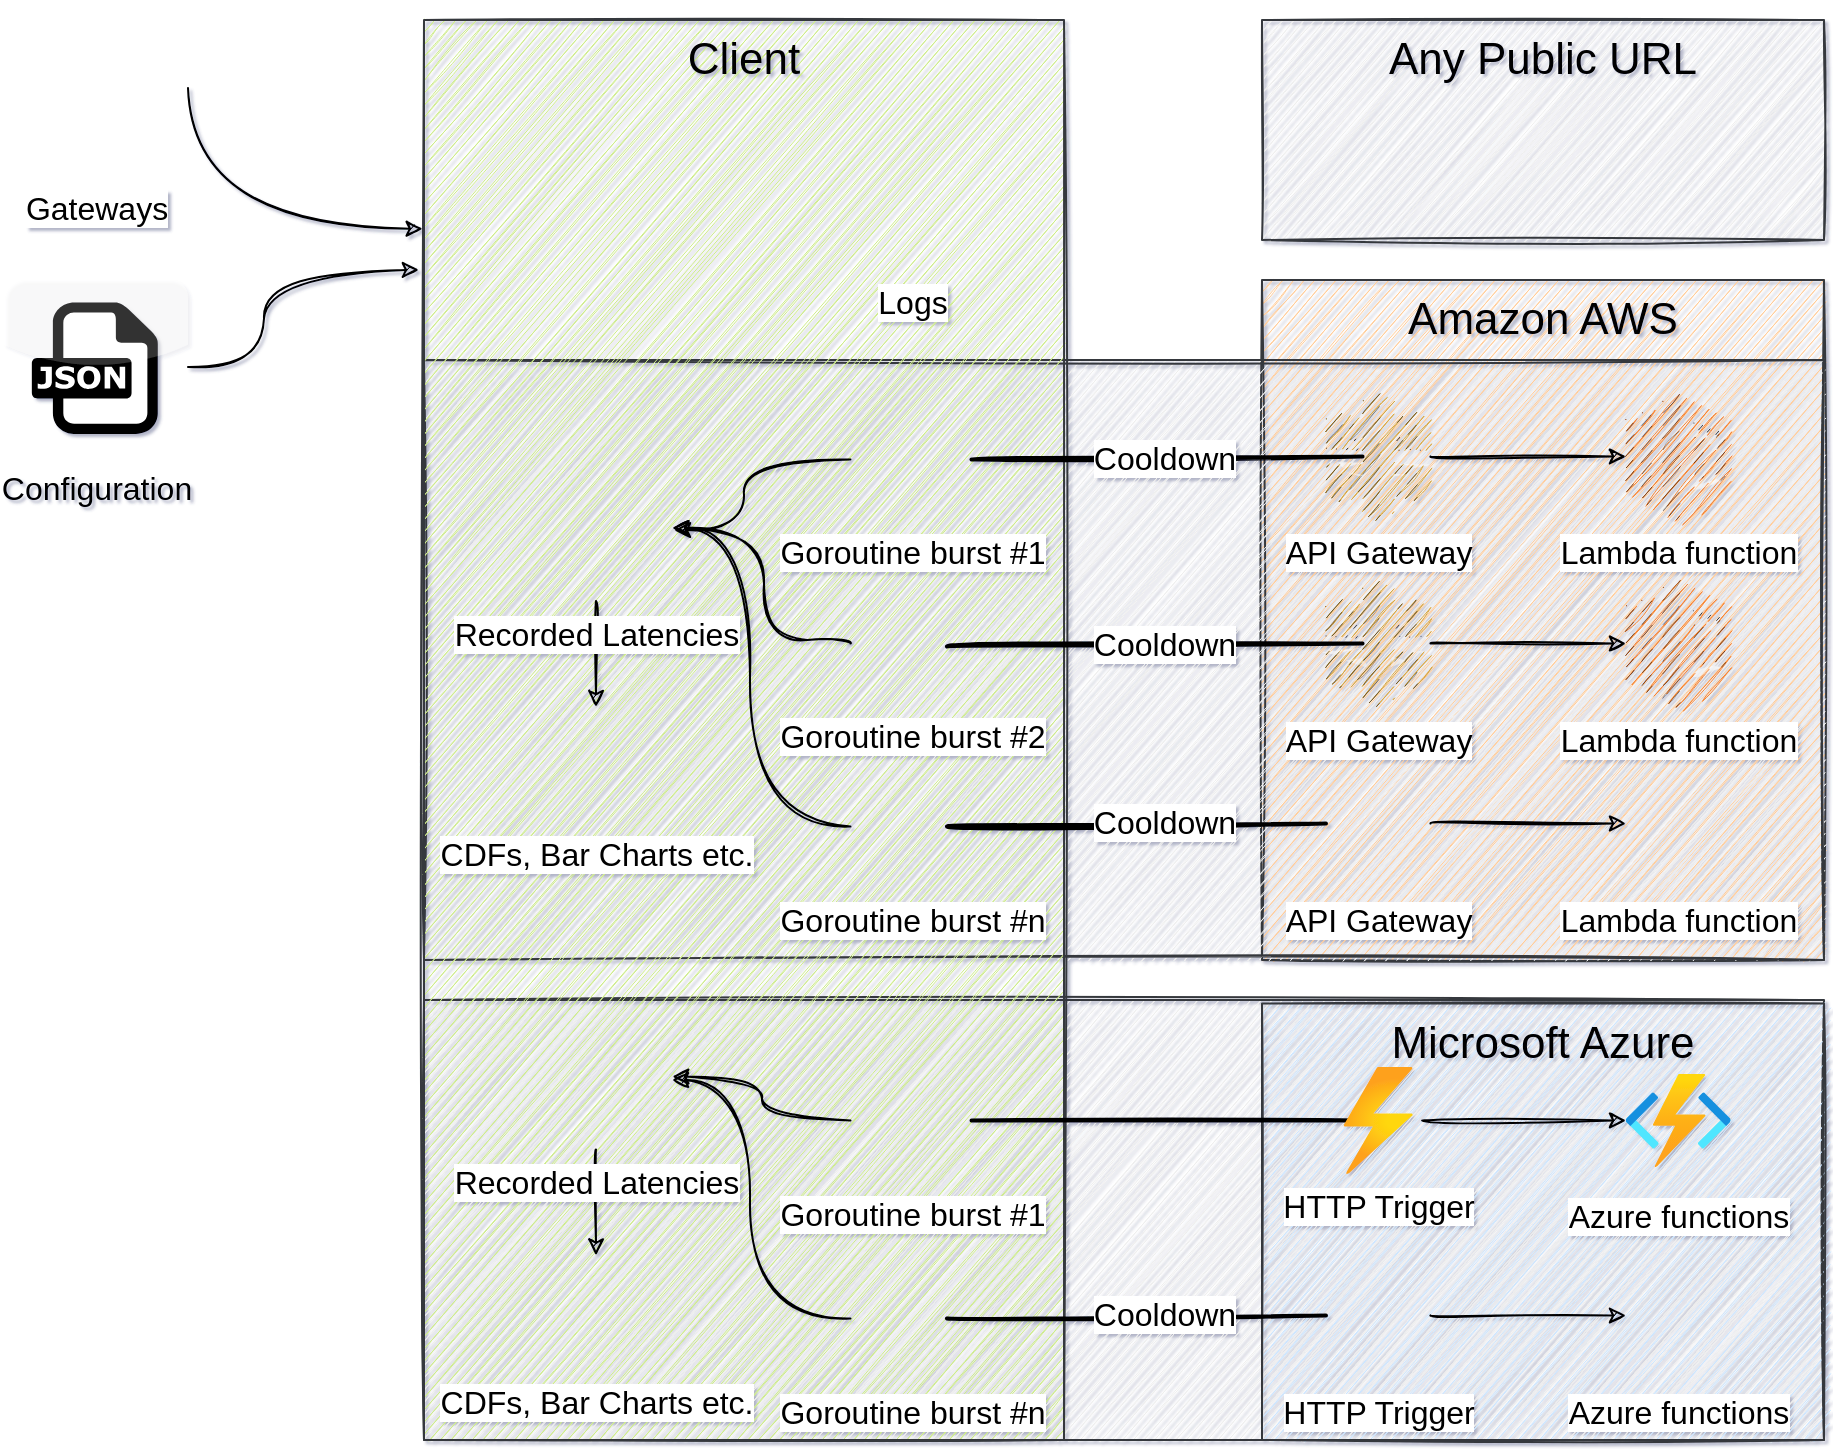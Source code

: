 <mxfile compressed="false" version="13.9.7" type="device">
  <diagram name="Page-1" id="e3a06f82-3646-2815-327d-82caf3d4e204">
    <mxGraphModel dx="1422" dy="738" grid="1" gridSize="10" guides="1" tooltips="1" connect="1" arrows="1" fold="1" page="1" pageScale="1.5" pageWidth="827" pageHeight="583" background="#ffffff" math="0" shadow="1">
      <root>
        <mxCell id="0" style=";html=1;" />
        <mxCell id="1" style=";html=1;" parent="0" />
        <mxCell id="vg4Q64sPSbRJCFcJ-0NS-27" value="" style="whiteSpace=wrap;html=1;fontSize=14;verticalAlign=top;sketch=1;align=left;strokeColor=#36393d;fillColor=#eeeeee;" vertex="1" parent="1">
          <mxGeometry x="270" y="600" width="700" height="220" as="geometry" />
        </mxCell>
        <mxCell id="6a7d8f32e03d9370-59" value="&lt;font style=&quot;font-size: 22px&quot;&gt;Amazon AWS&lt;/font&gt;" style="whiteSpace=wrap;html=1;fillColor=#ffcc99;fontSize=14;verticalAlign=top;sketch=1;strokeColor=#36393d;" parent="1" vertex="1">
          <mxGeometry x="689" y="240" width="281" height="340" as="geometry" />
        </mxCell>
        <mxCell id="vg4Q64sPSbRJCFcJ-0NS-3" value="" style="whiteSpace=wrap;html=1;fontSize=14;verticalAlign=top;sketch=1;align=left;strokeColor=#36393d;fillColor=#eeeeee;" vertex="1" parent="1">
          <mxGeometry x="270" y="280" width="700" height="300" as="geometry" />
        </mxCell>
        <mxCell id="vg4Q64sPSbRJCFcJ-0NS-47" value="&lt;font style=&quot;font-size: 22px&quot;&gt;Microsoft Azure&lt;/font&gt;" style="whiteSpace=wrap;html=1;fillColor=#cce5ff;fontSize=14;verticalAlign=top;sketch=1;strokeColor=#36393d;" vertex="1" parent="1">
          <mxGeometry x="689" y="601.75" width="281" height="218.25" as="geometry" />
        </mxCell>
        <mxCell id="6a7d8f32e03d9370-57" value="&lt;font style=&quot;font-size: 22px&quot; color=&quot;#050505&quot;&gt;Client&lt;/font&gt;" style="whiteSpace=wrap;html=1;fontSize=14;verticalAlign=top;sketch=1;strokeColor=#36393d;fillColor=#cdeb8b;" parent="1" vertex="1">
          <mxGeometry x="270" y="110" width="320" height="710" as="geometry" />
        </mxCell>
        <mxCell id="6a7d8f32e03d9370-32" style="edgeStyle=none;html=1;startSize=10;endSize=10;jettySize=auto;orthogonalLoop=1;fontSize=14;endArrow=none;endFill=0;strokeWidth=2;curved=1;sketch=1;exitX=1;exitY=0.5;exitDx=0;exitDy=0;entryX=0.35;entryY=0.5;entryDx=0;entryDy=0;entryPerimeter=0;" parent="1" edge="1" target="cS2_gpzCforKgWBa57rc-7" source="cS2_gpzCforKgWBa57rc-6">
          <mxGeometry relative="1" as="geometry">
            <mxPoint x="542" y="346.254" as="sourcePoint" />
            <mxPoint x="728" y="343.137" as="targetPoint" />
          </mxGeometry>
        </mxCell>
        <mxCell id="vg4Q64sPSbRJCFcJ-0NS-58" value="&lt;div style=&quot;font-size: 16px&quot;&gt;&lt;font style=&quot;font-size: 16px&quot;&gt;Cooldown&lt;br&gt;&lt;/font&gt;&lt;/div&gt;" style="edgeLabel;html=1;align=center;verticalAlign=middle;resizable=0;points=[];" vertex="1" connectable="0" parent="6a7d8f32e03d9370-32">
          <mxGeometry x="0.107" y="-5" relative="1" as="geometry">
            <mxPoint x="-11.79" y="-5.67" as="offset" />
          </mxGeometry>
        </mxCell>
        <mxCell id="cS2_gpzCforKgWBa57rc-10" value="" style="edgeStyle=orthogonalEdgeStyle;orthogonalLoop=1;jettySize=auto;html=1;curved=1;sketch=1;" parent="1" edge="1">
          <mxGeometry relative="1" as="geometry">
            <mxPoint x="759" y="530.5" as="sourcePoint" />
          </mxGeometry>
        </mxCell>
        <mxCell id="cS2_gpzCforKgWBa57rc-15" style="edgeStyle=orthogonalEdgeStyle;orthogonalLoop=1;jettySize=auto;html=1;curved=1;sketch=1;exitX=0;exitY=0.5;exitDx=0;exitDy=0;" parent="1" source="cS2_gpzCforKgWBa57rc-6" edge="1">
          <mxGeometry relative="1" as="geometry">
            <Array as="points">
              <mxPoint x="430" y="330" />
              <mxPoint x="430" y="365" />
            </Array>
            <mxPoint x="395" y="365" as="targetPoint" />
          </mxGeometry>
        </mxCell>
        <mxCell id="cS2_gpzCforKgWBa57rc-6" value="&lt;div style=&quot;font-size: 16px&quot;&gt;&lt;font style=&quot;font-size: 16px&quot;&gt;Goroutine burst #1&lt;br&gt;&lt;/font&gt;&lt;/div&gt;" style="shape=image;html=1;verticalAlign=top;verticalLabelPosition=bottom;labelBackgroundColor=#ffffff;imageAspect=0;aspect=fixed;image=https://cdn0.iconfinder.com/data/icons/web-development-79/32/development_setting_gear_cogwheel-71-128.png;sketch=1;" parent="1" vertex="1">
          <mxGeometry x="483.25" y="299.5" width="60.5" height="60.5" as="geometry" />
        </mxCell>
        <mxCell id="cS2_gpzCforKgWBa57rc-23" value="" style="edgeStyle=orthogonalEdgeStyle;orthogonalLoop=1;jettySize=auto;html=1;curved=1;sketch=1;" parent="1" source="cS2_gpzCforKgWBa57rc-7" target="cS2_gpzCforKgWBa57rc-22" edge="1">
          <mxGeometry relative="1" as="geometry" />
        </mxCell>
        <mxCell id="cS2_gpzCforKgWBa57rc-29" value="" style="edgeStyle=orthogonalEdgeStyle;orthogonalLoop=1;jettySize=auto;html=1;curved=1;sketch=1;" parent="1" target="cS2_gpzCforKgWBa57rc-24" edge="1">
          <mxGeometry relative="1" as="geometry">
            <mxPoint x="797.5" y="354.5" as="sourcePoint" />
          </mxGeometry>
        </mxCell>
        <mxCell id="vg4Q64sPSbRJCFcJ-0NS-22" value="" style="edgeStyle=orthogonalEdgeStyle;curved=1;sketch=1;orthogonalLoop=1;jettySize=auto;html=1;" edge="1" parent="1" target="vg4Q64sPSbRJCFcJ-0NS-21">
          <mxGeometry relative="1" as="geometry">
            <mxPoint x="797.5" y="521" as="sourcePoint" />
          </mxGeometry>
        </mxCell>
        <mxCell id="E6hC4jQGeJp1f0W_XPi9-2" value="" style="edgeStyle=orthogonalEdgeStyle;orthogonalLoop=1;jettySize=auto;html=1;curved=1;sketch=1;exitX=0.5;exitY=1;exitDx=0;exitDy=0;" parent="1" source="6a7d8f32e03d9370-24" target="E6hC4jQGeJp1f0W_XPi9-1" edge="1">
          <mxGeometry relative="1" as="geometry" />
        </mxCell>
        <mxCell id="6a7d8f32e03d9370-24" value="&lt;font style=&quot;font-size: 16px&quot;&gt;Recorded Latencies&lt;/font&gt;" style="shape=image;html=1;verticalAlign=top;verticalLabelPosition=bottom;labelBackgroundColor=#ffffff;imageAspect=0;aspect=fixed;image=https://cdn3.iconfinder.com/data/icons/lexter-flat-colorfull-file-formats/56/csv-128.png;fontFamily=Helvetica;fontSize=14;fontColor=#000000;align=center;strokeColor=#000000;fillColor=#66B2FF;gradientColor=#0066CC;sketch=1;" parent="1" vertex="1">
          <mxGeometry x="317.85" y="327.5" width="76.31" height="73" as="geometry" />
        </mxCell>
        <mxCell id="E6hC4jQGeJp1f0W_XPi9-1" value="&lt;font style=&quot;font-size: 16px&quot;&gt;CDFs, Bar Charts etc.&lt;br&gt;&lt;/font&gt;" style="shape=image;html=1;verticalAlign=top;verticalLabelPosition=bottom;labelBackgroundColor=#ffffff;imageAspect=0;aspect=fixed;image=https://cdn3.iconfinder.com/data/icons/finance-152/64/44-128.png;fontFamily=Helvetica;fontSize=14;fontColor=#000000;align=center;fillColor=#66B2FF;gradientColor=#0066CC;sketch=1;" parent="1" vertex="1">
          <mxGeometry x="326.21" y="453.5" width="59.58" height="57" as="geometry" />
        </mxCell>
        <mxCell id="E6hC4jQGeJp1f0W_XPi9-7" value="&lt;font style=&quot;font-size: 16px&quot;&gt;Logs&lt;/font&gt;" style="shape=image;html=1;verticalAlign=top;verticalLabelPosition=bottom;labelBackgroundColor=#ffffff;imageAspect=0;aspect=fixed;image=https://cdn4.iconfinder.com/data/icons/music-ui-solid-24px/24/folder_file_project_archive-2-128.png;fontFamily=Helvetica;fontSize=12;fontColor=#000000;align=center;strokeColor=#000000;fillColor=#ffffff;sketch=1;" parent="1" vertex="1">
          <mxGeometry x="471" y="150" width="85" height="85" as="geometry" />
        </mxCell>
        <mxCell id="E6hC4jQGeJp1f0W_XPi9-15" value="" style="edgeStyle=orthogonalEdgeStyle;orthogonalLoop=1;jettySize=auto;html=1;curved=1;sketch=1;entryX=-0.002;entryY=0.147;entryDx=0;entryDy=0;entryPerimeter=0;exitX=1;exitY=0.5;exitDx=0;exitDy=0;" parent="1" source="E6hC4jQGeJp1f0W_XPi9-12" target="6a7d8f32e03d9370-57" edge="1">
          <mxGeometry relative="1" as="geometry">
            <Array as="points">
              <mxPoint x="152" y="214" />
            </Array>
          </mxGeometry>
        </mxCell>
        <mxCell id="E6hC4jQGeJp1f0W_XPi9-12" value="&lt;font style=&quot;font-size: 16px&quot;&gt;Gateways&lt;/font&gt;" style="shape=image;html=1;verticalAlign=top;verticalLabelPosition=bottom;labelBackgroundColor=#ffffff;imageAspect=0;aspect=fixed;image=https://cdn3.iconfinder.com/data/icons/lexter-flat-colorfull-file-formats/56/csv-128.png;fontFamily=Helvetica;fontSize=14;fontColor=#000000;align=center;strokeColor=#000000;fillColor=#66B2FF;gradientColor=#0066CC;sketch=1;" parent="1" vertex="1">
          <mxGeometry x="60" y="100" width="92" height="88" as="geometry" />
        </mxCell>
        <mxCell id="E6hC4jQGeJp1f0W_XPi9-14" value="" style="edgeStyle=orthogonalEdgeStyle;orthogonalLoop=1;jettySize=auto;html=1;curved=1;sketch=1;entryX=-0.008;entryY=0.176;entryDx=0;entryDy=0;entryPerimeter=0;" parent="1" source="E6hC4jQGeJp1f0W_XPi9-13" target="6a7d8f32e03d9370-57" edge="1">
          <mxGeometry relative="1" as="geometry">
            <Array as="points">
              <mxPoint x="190" y="284" />
              <mxPoint x="190" y="235" />
            </Array>
            <mxPoint x="190" y="280" as="sourcePoint" />
            <mxPoint x="210" y="190" as="targetPoint" />
          </mxGeometry>
        </mxCell>
        <mxCell id="E6hC4jQGeJp1f0W_XPi9-13" value="&lt;font style=&quot;font-size: 16px&quot;&gt;Configuration&lt;/font&gt;" style="dashed=0;outlineConnect=0;html=1;align=center;labelPosition=center;verticalLabelPosition=bottom;verticalAlign=top;shape=mxgraph.webicons.json;gradientColor=#ffffff;fontFamily=Helvetica;fontSize=14;fontColor=#000000;strokeColor=#000000;sketch=0;fillStyle=auto;fillColor=none;" parent="1" vertex="1">
          <mxGeometry x="60" y="239.5" width="92" height="88" as="geometry" />
        </mxCell>
        <mxCell id="cS2_gpzCforKgWBa57rc-22" value="&lt;font style=&quot;font-size: 16px&quot;&gt;Lambda function&lt;/font&gt;" style="outlineConnect=0;dashed=0;verticalLabelPosition=bottom;verticalAlign=top;align=center;html=1;shape=mxgraph.aws3.lambda;fillColor=#F58534;gradientColor=none;labelBackgroundColor=#ffffff;sketch=1;" parent="1" vertex="1">
          <mxGeometry x="871" y="296.5" width="52.23" height="63.5" as="geometry" />
        </mxCell>
        <mxCell id="cS2_gpzCforKgWBa57rc-7" value="&lt;font style=&quot;font-size: 16px&quot;&gt;API Gateway&lt;br&gt;&lt;/font&gt;" style="outlineConnect=0;dashed=0;verticalLabelPosition=bottom;verticalAlign=top;align=center;html=1;shape=mxgraph.aws3.api_gateway;fillColor=#D9A741;gradientColor=none;labelBackgroundColor=#ffffff;sketch=1;" parent="1" vertex="1">
          <mxGeometry x="721" y="296.5" width="52.23" height="63.5" as="geometry" />
        </mxCell>
        <mxCell id="vg4Q64sPSbRJCFcJ-0NS-4" value="&lt;div style=&quot;font-size: 16px&quot;&gt;&lt;font style=&quot;font-size: 16px&quot;&gt;Goroutine burst #2&lt;br&gt;&lt;/font&gt;&lt;/div&gt;" style="shape=image;html=1;verticalAlign=top;verticalLabelPosition=bottom;labelBackgroundColor=#ffffff;imageAspect=0;aspect=fixed;image=https://cdn0.iconfinder.com/data/icons/web-development-79/32/development_setting_gear_cogwheel-71-128.png;sketch=1;" vertex="1" parent="1">
          <mxGeometry x="483.25" y="391.5" width="60.5" height="60.5" as="geometry" />
        </mxCell>
        <mxCell id="vg4Q64sPSbRJCFcJ-0NS-7" style="edgeStyle=orthogonalEdgeStyle;orthogonalLoop=1;jettySize=auto;html=1;curved=1;sketch=1;exitX=0;exitY=0.5;exitDx=0;exitDy=0;entryX=1;entryY=0.5;entryDx=0;entryDy=0;" edge="1" parent="1" source="vg4Q64sPSbRJCFcJ-0NS-4" target="6a7d8f32e03d9370-24">
          <mxGeometry relative="1" as="geometry">
            <Array as="points">
              <mxPoint x="483" y="420" />
              <mxPoint x="440" y="420" />
              <mxPoint x="440" y="364" />
            </Array>
            <mxPoint x="481" y="339.75" as="sourcePoint" />
            <mxPoint x="375.5" y="436.5" as="targetPoint" />
          </mxGeometry>
        </mxCell>
        <mxCell id="vg4Q64sPSbRJCFcJ-0NS-13" style="edgeStyle=none;html=1;startSize=10;endSize=10;jettySize=auto;orthogonalLoop=1;fontSize=14;endArrow=none;endFill=0;strokeWidth=2;curved=1;sketch=1;exitX=1;exitY=0.5;exitDx=0;exitDy=0;entryX=0.35;entryY=0.5;entryDx=0;entryDy=0;entryPerimeter=0;" edge="1" parent="1" target="vg4Q64sPSbRJCFcJ-0NS-16">
          <mxGeometry relative="1" as="geometry">
            <mxPoint x="531.5" y="423.25" as="sourcePoint" />
            <mxPoint x="728" y="436.637" as="targetPoint" />
          </mxGeometry>
        </mxCell>
        <mxCell id="vg4Q64sPSbRJCFcJ-0NS-14" value="" style="edgeStyle=orthogonalEdgeStyle;orthogonalLoop=1;jettySize=auto;html=1;curved=1;sketch=1;" edge="1" parent="1" source="vg4Q64sPSbRJCFcJ-0NS-16" target="vg4Q64sPSbRJCFcJ-0NS-15">
          <mxGeometry relative="1" as="geometry" />
        </mxCell>
        <mxCell id="vg4Q64sPSbRJCFcJ-0NS-15" value="&lt;font style=&quot;font-size: 16px&quot;&gt;Lambda function&lt;/font&gt;" style="outlineConnect=0;dashed=0;verticalLabelPosition=bottom;verticalAlign=top;align=center;html=1;shape=mxgraph.aws3.lambda;fillColor=#F58534;gradientColor=none;labelBackgroundColor=#ffffff;sketch=1;" vertex="1" parent="1">
          <mxGeometry x="871" y="390" width="52.23" height="63.5" as="geometry" />
        </mxCell>
        <mxCell id="vg4Q64sPSbRJCFcJ-0NS-16" value="&lt;font style=&quot;font-size: 16px&quot;&gt;API Gateway&lt;br&gt;&lt;/font&gt;" style="outlineConnect=0;dashed=0;verticalLabelPosition=bottom;verticalAlign=top;align=center;html=1;shape=mxgraph.aws3.api_gateway;fillColor=#D9A741;gradientColor=none;labelBackgroundColor=#ffffff;sketch=1;" vertex="1" parent="1">
          <mxGeometry x="721" y="390" width="52.23" height="63.5" as="geometry" />
        </mxCell>
        <mxCell id="vg4Q64sPSbRJCFcJ-0NS-57" value="" style="edgeStyle=orthogonalEdgeStyle;curved=1;sketch=1;orthogonalLoop=1;jettySize=auto;html=1;entryX=1;entryY=0.5;entryDx=0;entryDy=0;" edge="1" parent="1" source="vg4Q64sPSbRJCFcJ-0NS-28" target="6a7d8f32e03d9370-24">
          <mxGeometry relative="1" as="geometry">
            <Array as="points">
              <mxPoint x="433" y="513" />
              <mxPoint x="433" y="364" />
            </Array>
          </mxGeometry>
        </mxCell>
        <mxCell id="vg4Q64sPSbRJCFcJ-0NS-28" value="&lt;div style=&quot;font-size: 16px&quot;&gt;&lt;font style=&quot;font-size: 16px&quot;&gt;Goroutine burst #n&lt;/font&gt;&lt;/div&gt;" style="shape=image;html=1;verticalAlign=top;verticalLabelPosition=bottom;labelBackgroundColor=#ffffff;imageAspect=0;aspect=fixed;image=https://cdn2.iconfinder.com/data/icons/arrows-and-universal-actions-icon-set/256/more-128.png;fontFamily=Helvetica;fontSize=12;fontColor=#000000;align=center;strokeColor=#000000;fillColor=#ffffff;sketch=1;" vertex="1" parent="1">
          <mxGeometry x="483.25" y="483" width="60.5" height="60.5" as="geometry" />
        </mxCell>
        <mxCell id="vg4Q64sPSbRJCFcJ-0NS-29" style="edgeStyle=none;html=1;startSize=10;endSize=10;jettySize=auto;orthogonalLoop=1;fontSize=14;endArrow=none;endFill=0;strokeWidth=2;curved=1;sketch=1;exitX=1;exitY=0.5;exitDx=0;exitDy=0;entryX=0;entryY=0.5;entryDx=0;entryDy=0;" edge="1" parent="1" target="vg4Q64sPSbRJCFcJ-0NS-32">
          <mxGeometry relative="1" as="geometry">
            <mxPoint x="531.5" y="513.25" as="sourcePoint" />
            <mxPoint x="728" y="526.637" as="targetPoint" />
          </mxGeometry>
        </mxCell>
        <mxCell id="vg4Q64sPSbRJCFcJ-0NS-30" value="" style="edgeStyle=orthogonalEdgeStyle;orthogonalLoop=1;jettySize=auto;html=1;curved=1;sketch=1;" edge="1" parent="1" source="vg4Q64sPSbRJCFcJ-0NS-32" target="vg4Q64sPSbRJCFcJ-0NS-31">
          <mxGeometry relative="1" as="geometry" />
        </mxCell>
        <mxCell id="vg4Q64sPSbRJCFcJ-0NS-31" value="&lt;font style=&quot;font-size: 16px&quot;&gt;Lambda function&lt;/font&gt;" style="shape=image;html=1;verticalAlign=top;verticalLabelPosition=bottom;labelBackgroundColor=#ffffff;imageAspect=0;aspect=fixed;image=https://cdn2.iconfinder.com/data/icons/arrows-and-universal-actions-icon-set/256/more-128.png;dashed=0;fontFamily=Helvetica;fontSize=12;fontColor=#000000;align=center;strokeColor=#000000;fillColor=#F58534;sketch=1;" vertex="1" parent="1">
          <mxGeometry x="871" y="480" width="52.23" height="63.5" as="geometry" />
        </mxCell>
        <mxCell id="vg4Q64sPSbRJCFcJ-0NS-32" value="&lt;font style=&quot;font-size: 16px&quot;&gt;API Gateway&lt;br&gt;&lt;/font&gt;" style="shape=image;html=1;verticalAlign=top;verticalLabelPosition=bottom;labelBackgroundColor=#ffffff;imageAspect=0;aspect=fixed;image=https://cdn2.iconfinder.com/data/icons/arrows-and-universal-actions-icon-set/256/more-128.png;dashed=0;fontFamily=Helvetica;fontSize=12;fontColor=#000000;align=center;strokeColor=#000000;fillColor=#D9A741;sketch=1;" vertex="1" parent="1">
          <mxGeometry x="721" y="480" width="52.23" height="63.5" as="geometry" />
        </mxCell>
        <mxCell id="vg4Q64sPSbRJCFcJ-0NS-49" value="&lt;div style=&quot;font-size: 16px&quot;&gt;&lt;font style=&quot;font-size: 16px&quot;&gt;Goroutine burst #1&lt;br&gt;&lt;/font&gt;&lt;/div&gt;" style="shape=image;html=1;verticalAlign=top;verticalLabelPosition=bottom;labelBackgroundColor=#ffffff;imageAspect=0;aspect=fixed;image=https://cdn0.iconfinder.com/data/icons/web-development-79/32/development_setting_gear_cogwheel-71-128.png;sketch=1;" vertex="1" parent="1">
          <mxGeometry x="483.25" y="630" width="60.5" height="60.5" as="geometry" />
        </mxCell>
        <mxCell id="vg4Q64sPSbRJCFcJ-0NS-50" style="edgeStyle=orthogonalEdgeStyle;orthogonalLoop=1;jettySize=auto;html=1;curved=1;sketch=1;exitX=0;exitY=0.5;exitDx=0;exitDy=0;entryX=1;entryY=0.5;entryDx=0;entryDy=0;" edge="1" parent="1" source="vg4Q64sPSbRJCFcJ-0NS-49" target="vg4Q64sPSbRJCFcJ-0NS-65">
          <mxGeometry relative="1" as="geometry">
            <Array as="points">
              <mxPoint x="439" y="660" />
              <mxPoint x="439" y="638" />
            </Array>
            <mxPoint x="481" y="625" as="sourcePoint" />
            <mxPoint x="394.16" y="660.25" as="targetPoint" />
          </mxGeometry>
        </mxCell>
        <mxCell id="vg4Q64sPSbRJCFcJ-0NS-51" style="edgeStyle=none;html=1;startSize=10;endSize=10;jettySize=auto;orthogonalLoop=1;fontSize=14;endArrow=none;endFill=0;strokeWidth=2;curved=1;sketch=1;exitX=1;exitY=0.5;exitDx=0;exitDy=0;entryX=0.35;entryY=0.5;entryDx=0;entryDy=0;entryPerimeter=0;" edge="1" parent="1" target="vg4Q64sPSbRJCFcJ-0NS-54" source="vg4Q64sPSbRJCFcJ-0NS-49">
          <mxGeometry relative="1" as="geometry">
            <mxPoint x="531.5" y="708.5" as="sourcePoint" />
            <mxPoint x="728" y="721.887" as="targetPoint" />
            <Array as="points">
              <mxPoint x="630" y="660" />
            </Array>
          </mxGeometry>
        </mxCell>
        <mxCell id="vg4Q64sPSbRJCFcJ-0NS-52" value="" style="edgeStyle=orthogonalEdgeStyle;orthogonalLoop=1;jettySize=auto;html=1;curved=1;sketch=1;" edge="1" parent="1" source="vg4Q64sPSbRJCFcJ-0NS-54" target="vg4Q64sPSbRJCFcJ-0NS-53">
          <mxGeometry relative="1" as="geometry" />
        </mxCell>
        <mxCell id="vg4Q64sPSbRJCFcJ-0NS-53" value="&lt;font style=&quot;font-size: 16px&quot;&gt;Azure functions&lt;/font&gt;" style="aspect=fixed;html=1;points=[];align=center;image;fontSize=12;image=img/lib/azure2/compute/Function_Apps.svg;dashed=0;fontFamily=Helvetica;fontColor=#000000;strokeColor=#000000;fillColor=#F58534;sketch=1;" vertex="1" parent="1">
          <mxGeometry x="871" y="628.5" width="52.23" height="63.5" as="geometry" />
        </mxCell>
        <mxCell id="vg4Q64sPSbRJCFcJ-0NS-54" value="&lt;font style=&quot;font-size: 16px&quot;&gt;HTTP Trigger&lt;br&gt;&lt;/font&gt;" style="aspect=fixed;html=1;points=[];align=center;image;fontSize=12;image=img/lib/azure2/general/Power.svg;dashed=0;fontFamily=Helvetica;fontColor=#000000;strokeColor=#000000;fillColor=#D9A741;sketch=1;" vertex="1" parent="1">
          <mxGeometry x="725.11" y="633.5" width="44" height="53.5" as="geometry" />
        </mxCell>
        <mxCell id="vg4Q64sPSbRJCFcJ-0NS-59" value="&lt;div style=&quot;font-size: 16px&quot;&gt;&lt;font style=&quot;font-size: 16px&quot;&gt;Cooldown&lt;br&gt;&lt;/font&gt;&lt;/div&gt;" style="edgeLabel;html=1;align=center;verticalAlign=middle;resizable=0;points=[];" vertex="1" connectable="0" parent="1">
          <mxGeometry x="639.995" y="421.751" as="geometry" />
        </mxCell>
        <mxCell id="vg4Q64sPSbRJCFcJ-0NS-60" value="&lt;div style=&quot;font-size: 16px&quot;&gt;&lt;font style=&quot;font-size: 16px&quot;&gt;Cooldown&lt;br&gt;&lt;/font&gt;&lt;/div&gt;" style="edgeLabel;html=1;align=center;verticalAlign=middle;resizable=0;points=[];" vertex="1" connectable="0" parent="1">
          <mxGeometry x="639.995" y="510.501" as="geometry" />
        </mxCell>
        <mxCell id="vg4Q64sPSbRJCFcJ-0NS-61" value="&lt;font style=&quot;font-size: 22px&quot;&gt;Any Public URL&lt;br&gt;&lt;/font&gt;" style="whiteSpace=wrap;html=1;fillColor=#eeeeee;fontSize=14;verticalAlign=top;sketch=1;strokeColor=#36393d;" vertex="1" parent="1">
          <mxGeometry x="689" y="110" width="281" height="110" as="geometry" />
        </mxCell>
        <mxCell id="vg4Q64sPSbRJCFcJ-0NS-64" value="" style="edgeStyle=orthogonalEdgeStyle;orthogonalLoop=1;jettySize=auto;html=1;curved=1;sketch=1;exitX=0.5;exitY=1;exitDx=0;exitDy=0;" edge="1" parent="1" source="vg4Q64sPSbRJCFcJ-0NS-65" target="vg4Q64sPSbRJCFcJ-0NS-66">
          <mxGeometry relative="1" as="geometry" />
        </mxCell>
        <mxCell id="vg4Q64sPSbRJCFcJ-0NS-65" value="&lt;font style=&quot;font-size: 16px&quot;&gt;Recorded Latencies&lt;/font&gt;" style="shape=image;html=1;verticalAlign=top;verticalLabelPosition=bottom;labelBackgroundColor=#ffffff;imageAspect=0;aspect=fixed;image=https://cdn3.iconfinder.com/data/icons/lexter-flat-colorfull-file-formats/56/csv-128.png;fontFamily=Helvetica;fontSize=14;fontColor=#000000;align=center;strokeColor=#000000;fillColor=#66B2FF;gradientColor=#0066CC;sketch=1;" vertex="1" parent="1">
          <mxGeometry x="317.85" y="601.75" width="76.31" height="73" as="geometry" />
        </mxCell>
        <mxCell id="vg4Q64sPSbRJCFcJ-0NS-66" value="&lt;font style=&quot;font-size: 16px&quot;&gt;CDFs, Bar Charts etc.&lt;br&gt;&lt;/font&gt;" style="shape=image;html=1;verticalAlign=top;verticalLabelPosition=bottom;labelBackgroundColor=#ffffff;imageAspect=0;aspect=fixed;image=https://cdn3.iconfinder.com/data/icons/finance-152/64/44-128.png;fontFamily=Helvetica;fontSize=14;fontColor=#000000;align=center;fillColor=#66B2FF;gradientColor=#0066CC;sketch=1;" vertex="1" parent="1">
          <mxGeometry x="326.21" y="727.75" width="59.58" height="57" as="geometry" />
        </mxCell>
        <mxCell id="vg4Q64sPSbRJCFcJ-0NS-69" value="" style="edgeStyle=orthogonalEdgeStyle;curved=1;sketch=1;orthogonalLoop=1;jettySize=auto;html=1;" edge="1" parent="1" source="vg4Q64sPSbRJCFcJ-0NS-70">
          <mxGeometry relative="1" as="geometry">
            <mxPoint x="394" y="640" as="targetPoint" />
            <Array as="points">
              <mxPoint x="433" y="759" />
              <mxPoint x="433" y="640" />
              <mxPoint x="394" y="640" />
            </Array>
          </mxGeometry>
        </mxCell>
        <mxCell id="vg4Q64sPSbRJCFcJ-0NS-70" value="&lt;div style=&quot;font-size: 16px&quot;&gt;&lt;font style=&quot;font-size: 16px&quot;&gt;Goroutine burst #n&lt;/font&gt;&lt;/div&gt;" style="shape=image;html=1;verticalAlign=top;verticalLabelPosition=bottom;labelBackgroundColor=#ffffff;imageAspect=0;aspect=fixed;image=https://cdn2.iconfinder.com/data/icons/arrows-and-universal-actions-icon-set/256/more-128.png;fontFamily=Helvetica;fontSize=12;fontColor=#000000;align=center;strokeColor=#000000;fillColor=#ffffff;sketch=1;" vertex="1" parent="1">
          <mxGeometry x="483.25" y="729" width="60.5" height="60.5" as="geometry" />
        </mxCell>
        <mxCell id="vg4Q64sPSbRJCFcJ-0NS-71" style="edgeStyle=none;html=1;startSize=10;endSize=10;jettySize=auto;orthogonalLoop=1;fontSize=14;endArrow=none;endFill=0;strokeWidth=2;curved=1;sketch=1;exitX=1;exitY=0.5;exitDx=0;exitDy=0;entryX=0;entryY=0.5;entryDx=0;entryDy=0;" edge="1" parent="1" target="vg4Q64sPSbRJCFcJ-0NS-74">
          <mxGeometry relative="1" as="geometry">
            <mxPoint x="531.5" y="759.25" as="sourcePoint" />
            <mxPoint x="728" y="772.637" as="targetPoint" />
          </mxGeometry>
        </mxCell>
        <mxCell id="vg4Q64sPSbRJCFcJ-0NS-72" value="" style="edgeStyle=orthogonalEdgeStyle;orthogonalLoop=1;jettySize=auto;html=1;curved=1;sketch=1;" edge="1" parent="1" source="vg4Q64sPSbRJCFcJ-0NS-74" target="vg4Q64sPSbRJCFcJ-0NS-73">
          <mxGeometry relative="1" as="geometry" />
        </mxCell>
        <mxCell id="vg4Q64sPSbRJCFcJ-0NS-73" value="&lt;font style=&quot;font-size: 16px&quot;&gt;Azure functions&lt;/font&gt;" style="shape=image;html=1;verticalAlign=top;verticalLabelPosition=bottom;labelBackgroundColor=#ffffff;imageAspect=0;aspect=fixed;image=https://cdn2.iconfinder.com/data/icons/arrows-and-universal-actions-icon-set/256/more-128.png;dashed=0;fontFamily=Helvetica;fontSize=12;fontColor=#000000;align=center;strokeColor=#000000;fillColor=#F58534;sketch=1;" vertex="1" parent="1">
          <mxGeometry x="871" y="726" width="52.23" height="63.5" as="geometry" />
        </mxCell>
        <mxCell id="vg4Q64sPSbRJCFcJ-0NS-74" value="&lt;font style=&quot;font-size: 16px&quot;&gt;HTTP Trigger&lt;br&gt;&lt;/font&gt;" style="shape=image;html=1;verticalAlign=top;verticalLabelPosition=bottom;labelBackgroundColor=#ffffff;imageAspect=0;aspect=fixed;image=https://cdn2.iconfinder.com/data/icons/arrows-and-universal-actions-icon-set/256/more-128.png;dashed=0;fontFamily=Helvetica;fontSize=12;fontColor=#000000;align=center;strokeColor=#000000;fillColor=#D9A741;sketch=1;" vertex="1" parent="1">
          <mxGeometry x="721" y="726" width="52.23" height="63.5" as="geometry" />
        </mxCell>
        <mxCell id="vg4Q64sPSbRJCFcJ-0NS-75" value="&lt;div style=&quot;font-size: 16px&quot;&gt;&lt;font style=&quot;font-size: 16px&quot;&gt;Cooldown&lt;br&gt;&lt;/font&gt;&lt;/div&gt;" style="edgeLabel;html=1;align=center;verticalAlign=middle;resizable=0;points=[];" vertex="1" connectable="0" parent="1">
          <mxGeometry x="639.995" y="756.501" as="geometry" />
        </mxCell>
      </root>
    </mxGraphModel>
  </diagram>
</mxfile>
